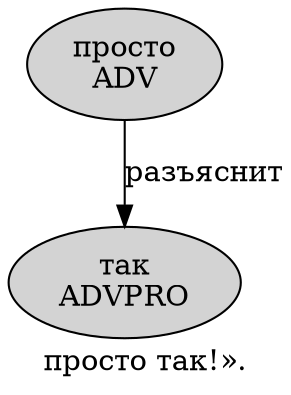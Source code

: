 digraph SENTENCE_3905 {
	graph [label="просто так!»."]
	node [style=filled]
		0 [label="просто
ADV" color="" fillcolor=lightgray penwidth=1 shape=ellipse]
		1 [label="так
ADVPRO" color="" fillcolor=lightgray penwidth=1 shape=ellipse]
			0 -> 1 [label="разъяснит"]
}